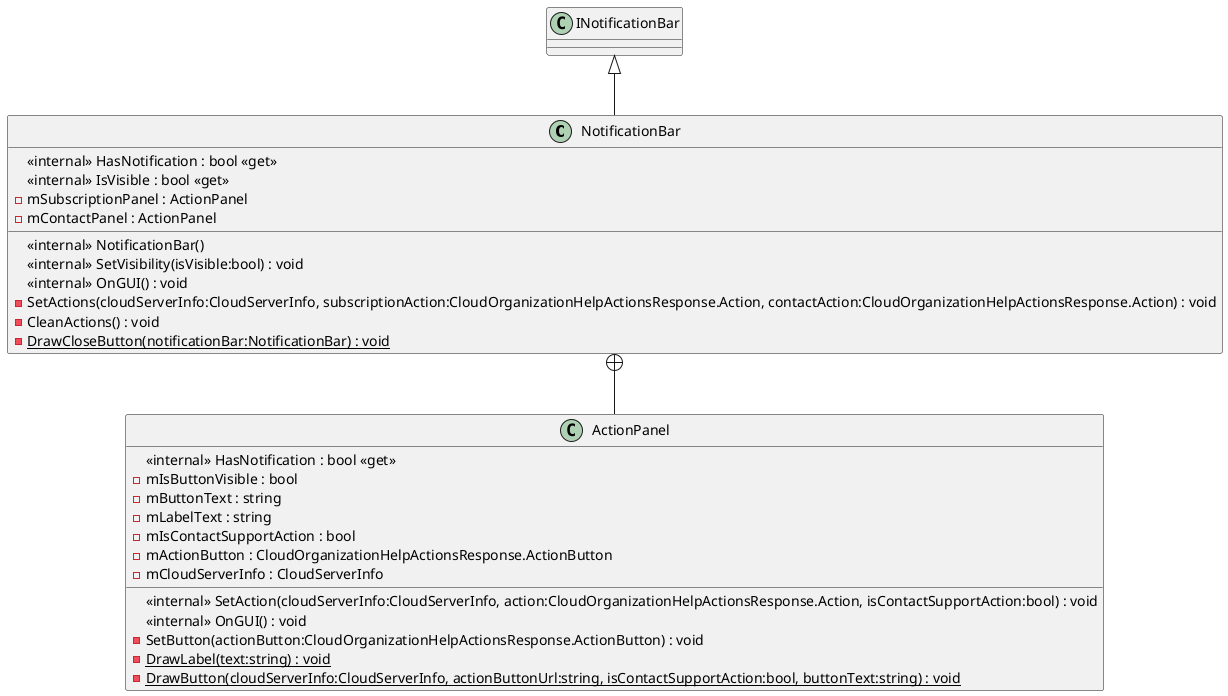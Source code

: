 @startuml
class NotificationBar {
    <<internal>> HasNotification : bool <<get>>
    <<internal>> IsVisible : bool <<get>>
    <<internal>> NotificationBar()
    <<internal>> SetVisibility(isVisible:bool) : void
    <<internal>> OnGUI() : void
    - SetActions(cloudServerInfo:CloudServerInfo, subscriptionAction:CloudOrganizationHelpActionsResponse.Action, contactAction:CloudOrganizationHelpActionsResponse.Action) : void
    - CleanActions() : void
    {static} - DrawCloseButton(notificationBar:NotificationBar) : void
    - mSubscriptionPanel : ActionPanel
    - mContactPanel : ActionPanel
}
class ActionPanel {
    <<internal>> HasNotification : bool <<get>>
    <<internal>> SetAction(cloudServerInfo:CloudServerInfo, action:CloudOrganizationHelpActionsResponse.Action, isContactSupportAction:bool) : void
    <<internal>> OnGUI() : void
    - SetButton(actionButton:CloudOrganizationHelpActionsResponse.ActionButton) : void
    {static} - DrawLabel(text:string) : void
    {static} - DrawButton(cloudServerInfo:CloudServerInfo, actionButtonUrl:string, isContactSupportAction:bool, buttonText:string) : void
    - mIsButtonVisible : bool
    - mButtonText : string
    - mLabelText : string
    - mIsContactSupportAction : bool
    - mActionButton : CloudOrganizationHelpActionsResponse.ActionButton
    - mCloudServerInfo : CloudServerInfo
}
INotificationBar <|-- NotificationBar
NotificationBar +-- ActionPanel
@enduml
